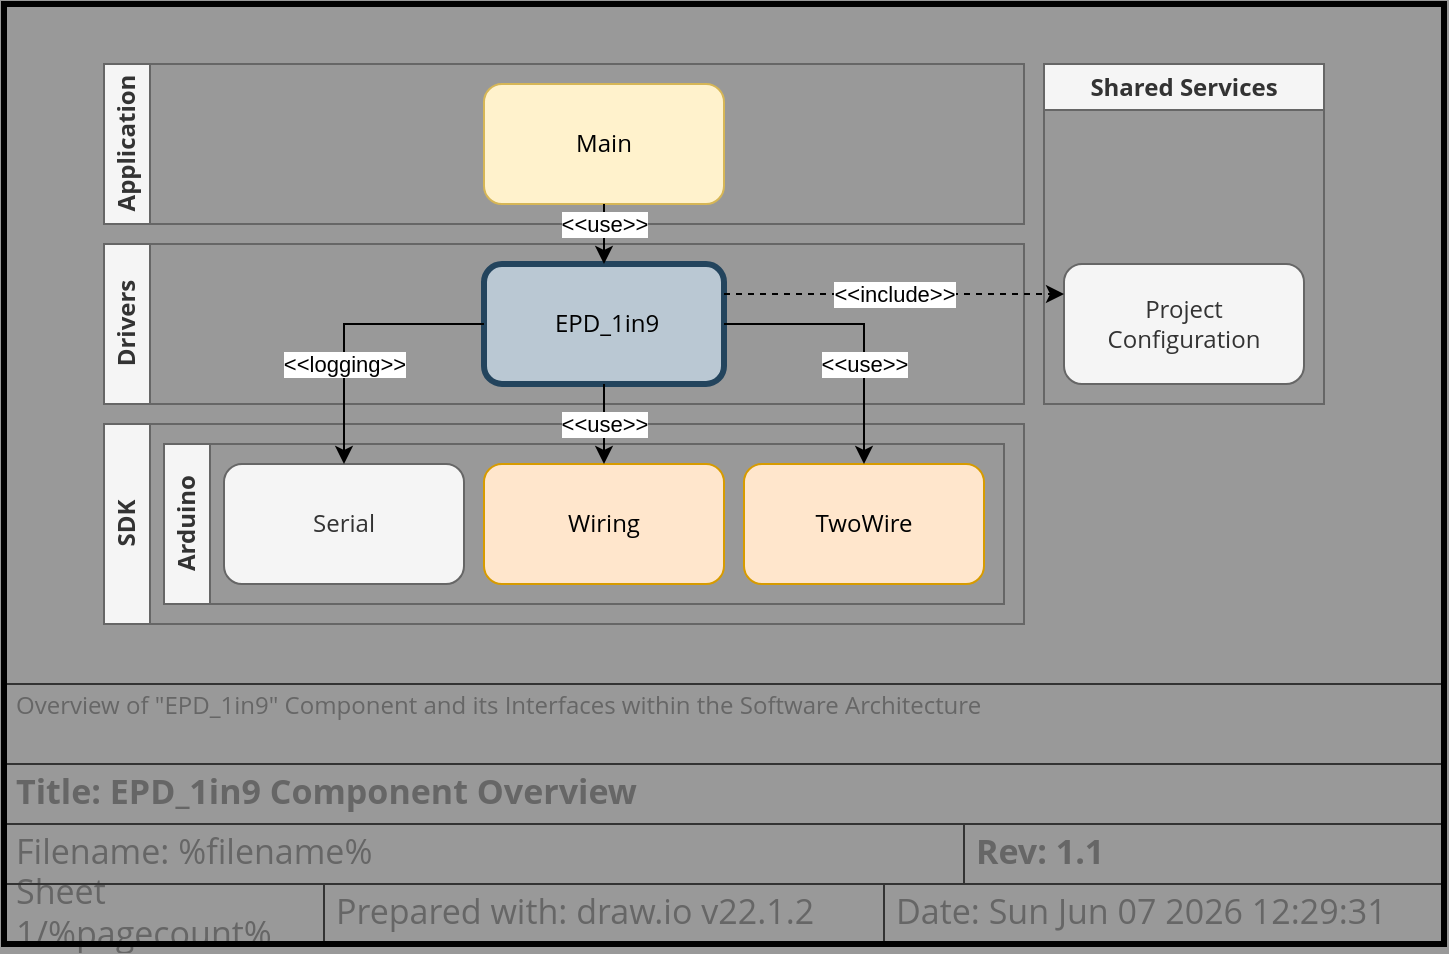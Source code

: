 <mxfile version="22.1.2" type="device">
  <diagram name="EPD_1in9 Component Overview" id="fo18u6Ch1KVScq3Fo-Wy">
    <mxGraphModel dx="1104" dy="1254" grid="1" gridSize="10" guides="1" tooltips="1" connect="1" arrows="1" fold="1" page="1" pageScale="1" pageWidth="800" pageHeight="350" background="#999999" math="0" shadow="0">
      <root>
        <object label="" description="Overview of &quot;EPD_1in9&quot; Component and its Interfaces within the Software Architecture" rev="1.1" id="0">
          <mxCell />
        </object>
        <object label="Title Block" id="1">
          <mxCell style="locked=1;" parent="0" />
        </object>
        <mxCell id="h7L3MlKvrl_dhOmhB3lf-10" value="Prepared with: draw.io v22.1.2" style="strokeWidth=1;shadow=0;dashed=0;align=center;html=1;shape=mxgraph.mockup.text.textBox;fontColor=#666666;align=left;fontSize=17;spacingLeft=4;spacingTop=-3;whiteSpace=wrap;strokeColor=#333333;mainText=;fillColor=none;fontFamily=Open Sans;movable=1;resizable=1;rotatable=1;deletable=1;editable=1;locked=0;connectable=1;" parent="1" vertex="1">
          <mxGeometry x="220" y="300" width="280" height="30" as="geometry" />
        </mxCell>
        <object label="&lt;div align=&quot;left&quot;&gt;Sheet %pagenumber%/%pagecount%&lt;/div&gt;" placeholders="1" id="h7L3MlKvrl_dhOmhB3lf-12">
          <mxCell style="strokeWidth=1;shadow=0;dashed=0;align=left;html=1;shape=mxgraph.mockup.text.textBox;fontColor=#666666;align=left;fontSize=17;spacingLeft=4;spacingTop=-3;whiteSpace=wrap;strokeColor=#333333;mainText=;fillColor=none;fontFamily=Open Sans;movable=1;resizable=1;rotatable=1;deletable=1;editable=1;locked=0;connectable=1;" parent="1" vertex="1">
            <mxGeometry x="60" y="300" width="160" height="30" as="geometry" />
          </mxCell>
        </object>
        <object label="Date: &lt;font style=&quot;font-size: 17px;&quot;&gt;%date{ddd mmm dd yyyy HH:MM:ss}%&lt;/font&gt;" placeholders="1" id="h7L3MlKvrl_dhOmhB3lf-13">
          <mxCell style="strokeWidth=1;shadow=0;dashed=0;align=center;html=1;shape=mxgraph.mockup.text.textBox;fontColor=#666666;align=left;fontSize=17;spacingLeft=4;spacingTop=-3;whiteSpace=wrap;strokeColor=#333333;mainText=;fillColor=none;fontFamily=Open Sans;movable=1;resizable=1;rotatable=1;deletable=1;editable=1;locked=0;connectable=1;" parent="1" vertex="1">
            <mxGeometry x="500" y="300" width="280" height="30" as="geometry" />
          </mxCell>
        </object>
        <object label="&lt;b&gt;Title: %page%&lt;/b&gt;" placeholders="1" id="h7L3MlKvrl_dhOmhB3lf-14">
          <mxCell style="strokeWidth=1;shadow=0;dashed=0;align=center;html=1;shape=mxgraph.mockup.text.textBox;fontColor=#666666;align=left;fontSize=17;spacingLeft=4;spacingTop=-3;whiteSpace=wrap;strokeColor=#333333;mainText=;fillColor=none;fontFamily=Open Sans;movable=1;resizable=1;rotatable=1;deletable=1;editable=1;locked=0;connectable=1;" parent="1" vertex="1">
            <mxGeometry x="60" y="240" width="720" height="30" as="geometry" />
          </mxCell>
        </object>
        <object label="Filename: %filename%" placeholders="1" id="h7L3MlKvrl_dhOmhB3lf-15">
          <mxCell style="strokeWidth=1;shadow=0;dashed=0;align=center;html=1;shape=mxgraph.mockup.text.textBox;fontColor=#666666;align=left;fontSize=17;spacingLeft=4;spacingTop=-3;whiteSpace=wrap;strokeColor=#333333;mainText=;fillColor=none;fontFamily=Open Sans;movable=1;resizable=1;rotatable=1;deletable=1;editable=1;locked=0;connectable=1;" parent="1" vertex="1">
            <mxGeometry x="60" y="270" width="480" height="30" as="geometry" />
          </mxCell>
        </object>
        <object label="&lt;div align=&quot;left&quot;&gt;%description%&lt;/div&gt;" placeholders="1" id="h7L3MlKvrl_dhOmhB3lf-16">
          <mxCell style="strokeWidth=1;shadow=0;dashed=0;html=1;shape=mxgraph.mockup.text.textBox;fontColor=#666666;align=left;verticalAlign=top;fontSize=12;spacingLeft=4;spacingTop=-3;whiteSpace=wrap;strokeColor=#333333;mainText=;fillColor=none;fontFamily=Open Sans;movable=1;resizable=1;rotatable=1;deletable=1;editable=1;locked=0;connectable=1;" parent="1" vertex="1">
            <mxGeometry x="60" y="200" width="720" height="40" as="geometry" />
          </mxCell>
        </object>
        <object label="&lt;b&gt;Rev: %rev%&lt;br&gt;&lt;/b&gt;" placeholders="1" id="EyKvBmyPNv_MzgSUc5b6-1">
          <mxCell style="strokeWidth=1;shadow=0;dashed=0;align=center;html=1;shape=mxgraph.mockup.text.textBox;fontColor=#666666;align=left;fontSize=17;spacingLeft=4;spacingTop=-3;whiteSpace=wrap;strokeColor=#333333;mainText=;fillColor=none;fontFamily=Open Sans;movable=1;resizable=1;rotatable=1;deletable=1;editable=1;locked=0;connectable=1;" parent="1" vertex="1">
            <mxGeometry x="540" y="270" width="240" height="30" as="geometry" />
          </mxCell>
        </object>
        <object label="Drawing Frame" id="2jkEU8j2_UPUL1MGRyPS-1">
          <mxCell style="locked=1;" parent="0" />
        </object>
        <mxCell id="2jkEU8j2_UPUL1MGRyPS-2" value="" style="rounded=0;whiteSpace=wrap;html=1;fillColor=none;strokeWidth=3;movable=1;resizable=1;rotatable=1;deletable=1;editable=1;locked=0;connectable=1;" parent="2jkEU8j2_UPUL1MGRyPS-1" vertex="1">
          <mxGeometry x="60" y="-140" width="720" height="470" as="geometry" />
        </mxCell>
        <object label="Document" id="NbdiYjX3MhI7OpqD2NvG-1">
          <mxCell parent="0" />
        </object>
        <mxCell id="Sss9bJefdTC3gDfBGX2G-4" value="Shared Services" style="swimlane;whiteSpace=wrap;html=1;fontFamily=Open Sans;fillColor=#f5f5f5;fontColor=#333333;strokeColor=#666666;" parent="NbdiYjX3MhI7OpqD2NvG-1" vertex="1">
          <mxGeometry x="580" y="-110" width="140" height="170" as="geometry">
            <mxRectangle x="610" y="-200" width="140" height="30" as="alternateBounds" />
          </mxGeometry>
        </mxCell>
        <mxCell id="Sss9bJefdTC3gDfBGX2G-6" value="Project Configuration" style="rounded=1;whiteSpace=wrap;html=1;fontFamily=Open Sans;fillColor=#f5f5f5;fontColor=#333333;strokeColor=#666666;" parent="Sss9bJefdTC3gDfBGX2G-4" vertex="1">
          <mxGeometry x="10" y="100" width="120" height="60" as="geometry" />
        </mxCell>
        <mxCell id="Sss9bJefdTC3gDfBGX2G-5" value="SDK" style="swimlane;horizontal=0;whiteSpace=wrap;html=1;fontFamily=Open Sans;fillColor=#f5f5f5;strokeColor=#666666;fontColor=#333333;" parent="NbdiYjX3MhI7OpqD2NvG-1" vertex="1">
          <mxGeometry x="110" y="70" width="460" height="100" as="geometry">
            <mxRectangle x="-260" width="40" height="140" as="alternateBounds" />
          </mxGeometry>
        </mxCell>
        <mxCell id="Sss9bJefdTC3gDfBGX2G-8" value="Arduino" style="swimlane;horizontal=0;whiteSpace=wrap;html=1;fillStyle=auto;fontFamily=Open Sans;fillColor=#f5f5f5;strokeColor=#666666;fontColor=#333333;" parent="Sss9bJefdTC3gDfBGX2G-5" vertex="1">
          <mxGeometry x="30" y="10" width="420" height="80" as="geometry">
            <mxRectangle x="60" y="-60" width="40" height="140" as="alternateBounds" />
          </mxGeometry>
        </mxCell>
        <mxCell id="Sss9bJefdTC3gDfBGX2G-10" value="Serial" style="rounded=1;whiteSpace=wrap;html=1;fontFamily=Open Sans;fillColor=#f5f5f5;fontColor=#333333;strokeColor=#666666;" parent="Sss9bJefdTC3gDfBGX2G-8" vertex="1">
          <mxGeometry x="30" y="10" width="120" height="60" as="geometry" />
        </mxCell>
        <mxCell id="Sss9bJefdTC3gDfBGX2G-11" value="Wiring" style="rounded=1;whiteSpace=wrap;html=1;fontFamily=Open Sans;fillColor=#ffe6cc;strokeColor=#d79b00;" parent="Sss9bJefdTC3gDfBGX2G-8" vertex="1">
          <mxGeometry x="160" y="10" width="120" height="60" as="geometry" />
        </mxCell>
        <mxCell id="Sss9bJefdTC3gDfBGX2G-12" value="TwoWire" style="rounded=1;whiteSpace=wrap;html=1;fontFamily=Open Sans;fillColor=#ffe6cc;strokeColor=#d79b00;" parent="Sss9bJefdTC3gDfBGX2G-8" vertex="1">
          <mxGeometry x="290" y="10" width="120" height="60" as="geometry" />
        </mxCell>
        <mxCell id="qhk-iLDsK5OJITDGwUKc-1" style="edgeStyle=orthogonalEdgeStyle;rounded=0;orthogonalLoop=1;jettySize=auto;html=1;exitX=0.5;exitY=1;exitDx=0;exitDy=0;" parent="Sss9bJefdTC3gDfBGX2G-8" edge="1">
          <mxGeometry relative="1" as="geometry">
            <mxPoint x="90" y="210" as="sourcePoint" />
            <mxPoint x="90" y="210" as="targetPoint" />
          </mxGeometry>
        </mxCell>
        <mxCell id="lVKpyNV5w2mlOseutN5l-1" value="Drivers" style="swimlane;horizontal=0;whiteSpace=wrap;html=1;fontFamily=Open Sans;fillColor=#f5f5f5;fontColor=#333333;strokeColor=#666666;" parent="NbdiYjX3MhI7OpqD2NvG-1" vertex="1">
          <mxGeometry x="110" y="-20" width="460" height="80" as="geometry" />
        </mxCell>
        <mxCell id="vY0v4QMa9IHANWXuCS7d-1" value="&amp;nbsp;EPD_1in9" style="rounded=1;whiteSpace=wrap;html=1;fontFamily=Open Sans;fillColor=#bac8d3;strokeColor=#23445d;strokeWidth=3;" parent="lVKpyNV5w2mlOseutN5l-1" vertex="1">
          <mxGeometry x="190" y="10" width="120" height="60" as="geometry" />
        </mxCell>
        <mxCell id="lVKpyNV5w2mlOseutN5l-12" value="Application" style="swimlane;horizontal=0;whiteSpace=wrap;html=1;fontFamily=Open Sans;fillColor=#f5f5f5;fontColor=#333333;strokeColor=#666666;" parent="NbdiYjX3MhI7OpqD2NvG-1" vertex="1">
          <mxGeometry x="110" y="-110" width="460" height="80" as="geometry">
            <mxRectangle x="-290" y="-340" width="40" height="100" as="alternateBounds" />
          </mxGeometry>
        </mxCell>
        <mxCell id="lVKpyNV5w2mlOseutN5l-13" value="Main" style="rounded=1;whiteSpace=wrap;html=1;fontFamily=Open Sans;fillColor=#fff2cc;strokeColor=#d6b656;" parent="lVKpyNV5w2mlOseutN5l-12" vertex="1">
          <mxGeometry x="190" y="10" width="120" height="60" as="geometry" />
        </mxCell>
        <mxCell id="qhk-iLDsK5OJITDGwUKc-2" value="&amp;lt;&amp;lt;include&amp;gt;&amp;gt;" style="edgeStyle=orthogonalEdgeStyle;rounded=0;orthogonalLoop=1;jettySize=auto;html=1;dashed=1;exitX=1;exitY=0.25;exitDx=0;exitDy=0;entryX=0;entryY=0.25;entryDx=0;entryDy=0;" parent="NbdiYjX3MhI7OpqD2NvG-1" source="vY0v4QMa9IHANWXuCS7d-1" target="Sss9bJefdTC3gDfBGX2G-6" edge="1">
          <mxGeometry relative="1" as="geometry">
            <mxPoint x="560" y="5" as="sourcePoint" />
          </mxGeometry>
        </mxCell>
        <mxCell id="qhk-iLDsK5OJITDGwUKc-4" value="&amp;lt;&amp;lt;use&amp;gt;&amp;gt;" style="edgeStyle=orthogonalEdgeStyle;rounded=0;orthogonalLoop=1;jettySize=auto;html=1;" parent="NbdiYjX3MhI7OpqD2NvG-1" source="lVKpyNV5w2mlOseutN5l-13" target="vY0v4QMa9IHANWXuCS7d-1" edge="1">
          <mxGeometry x="0.2" relative="1" as="geometry">
            <mxPoint as="offset" />
            <mxPoint x="500" y="-10" as="targetPoint" />
          </mxGeometry>
        </mxCell>
        <mxCell id="qhk-iLDsK5OJITDGwUKc-9" value="&amp;lt;&amp;lt;use&amp;gt;&amp;gt;" style="edgeStyle=orthogonalEdgeStyle;rounded=0;orthogonalLoop=1;jettySize=auto;html=1;" parent="NbdiYjX3MhI7OpqD2NvG-1" source="vY0v4QMa9IHANWXuCS7d-1" target="Sss9bJefdTC3gDfBGX2G-11" edge="1">
          <mxGeometry relative="1" as="geometry">
            <mxPoint as="offset" />
            <mxPoint x="440" y="-55" as="sourcePoint" />
          </mxGeometry>
        </mxCell>
        <mxCell id="qhk-iLDsK5OJITDGwUKc-10" value="&amp;lt;&amp;lt;use&amp;gt;&amp;gt;" style="edgeStyle=orthogonalEdgeStyle;rounded=0;orthogonalLoop=1;jettySize=auto;html=1;entryX=0.5;entryY=0;entryDx=0;entryDy=0;" parent="NbdiYjX3MhI7OpqD2NvG-1" source="vY0v4QMa9IHANWXuCS7d-1" target="Sss9bJefdTC3gDfBGX2G-12" edge="1">
          <mxGeometry x="0.286" relative="1" as="geometry">
            <mxPoint as="offset" />
            <mxPoint x="530" y="-40" as="sourcePoint" />
          </mxGeometry>
        </mxCell>
        <mxCell id="qhk-iLDsK5OJITDGwUKc-12" value="&amp;lt;&amp;lt;logging&amp;gt;&amp;gt;" style="edgeStyle=orthogonalEdgeStyle;rounded=0;orthogonalLoop=1;jettySize=auto;html=1;" parent="NbdiYjX3MhI7OpqD2NvG-1" source="vY0v4QMa9IHANWXuCS7d-1" target="Sss9bJefdTC3gDfBGX2G-10" edge="1">
          <mxGeometry x="0.286" relative="1" as="geometry">
            <mxPoint as="offset" />
            <mxPoint x="440" y="-85" as="sourcePoint" />
          </mxGeometry>
        </mxCell>
      </root>
    </mxGraphModel>
  </diagram>
</mxfile>
